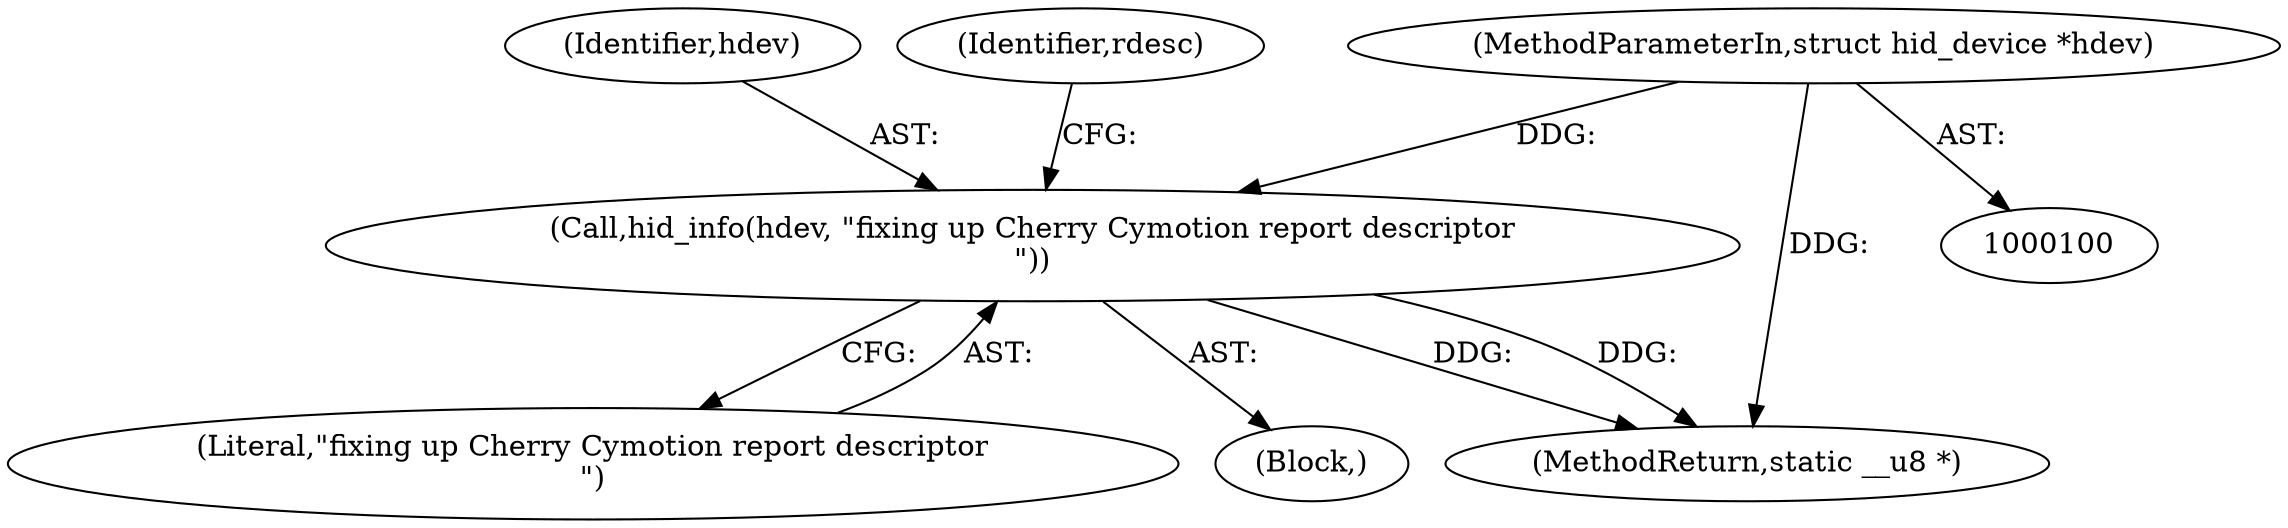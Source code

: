 digraph "0_linux_4ab25786c87eb20857bbb715c3ae34ec8fd6a214@pointer" {
"1000123" [label="(Call,hid_info(hdev, \"fixing up Cherry Cymotion report descriptor\n\"))"];
"1000101" [label="(MethodParameterIn,struct hid_device *hdev)"];
"1000124" [label="(Identifier,hdev)"];
"1000125" [label="(Literal,\"fixing up Cherry Cymotion report descriptor\n\")"];
"1000122" [label="(Block,)"];
"1000128" [label="(Identifier,rdesc)"];
"1000146" [label="(MethodReturn,static __u8 *)"];
"1000101" [label="(MethodParameterIn,struct hid_device *hdev)"];
"1000123" [label="(Call,hid_info(hdev, \"fixing up Cherry Cymotion report descriptor\n\"))"];
"1000123" -> "1000122"  [label="AST: "];
"1000123" -> "1000125"  [label="CFG: "];
"1000124" -> "1000123"  [label="AST: "];
"1000125" -> "1000123"  [label="AST: "];
"1000128" -> "1000123"  [label="CFG: "];
"1000123" -> "1000146"  [label="DDG: "];
"1000123" -> "1000146"  [label="DDG: "];
"1000101" -> "1000123"  [label="DDG: "];
"1000101" -> "1000100"  [label="AST: "];
"1000101" -> "1000146"  [label="DDG: "];
}
